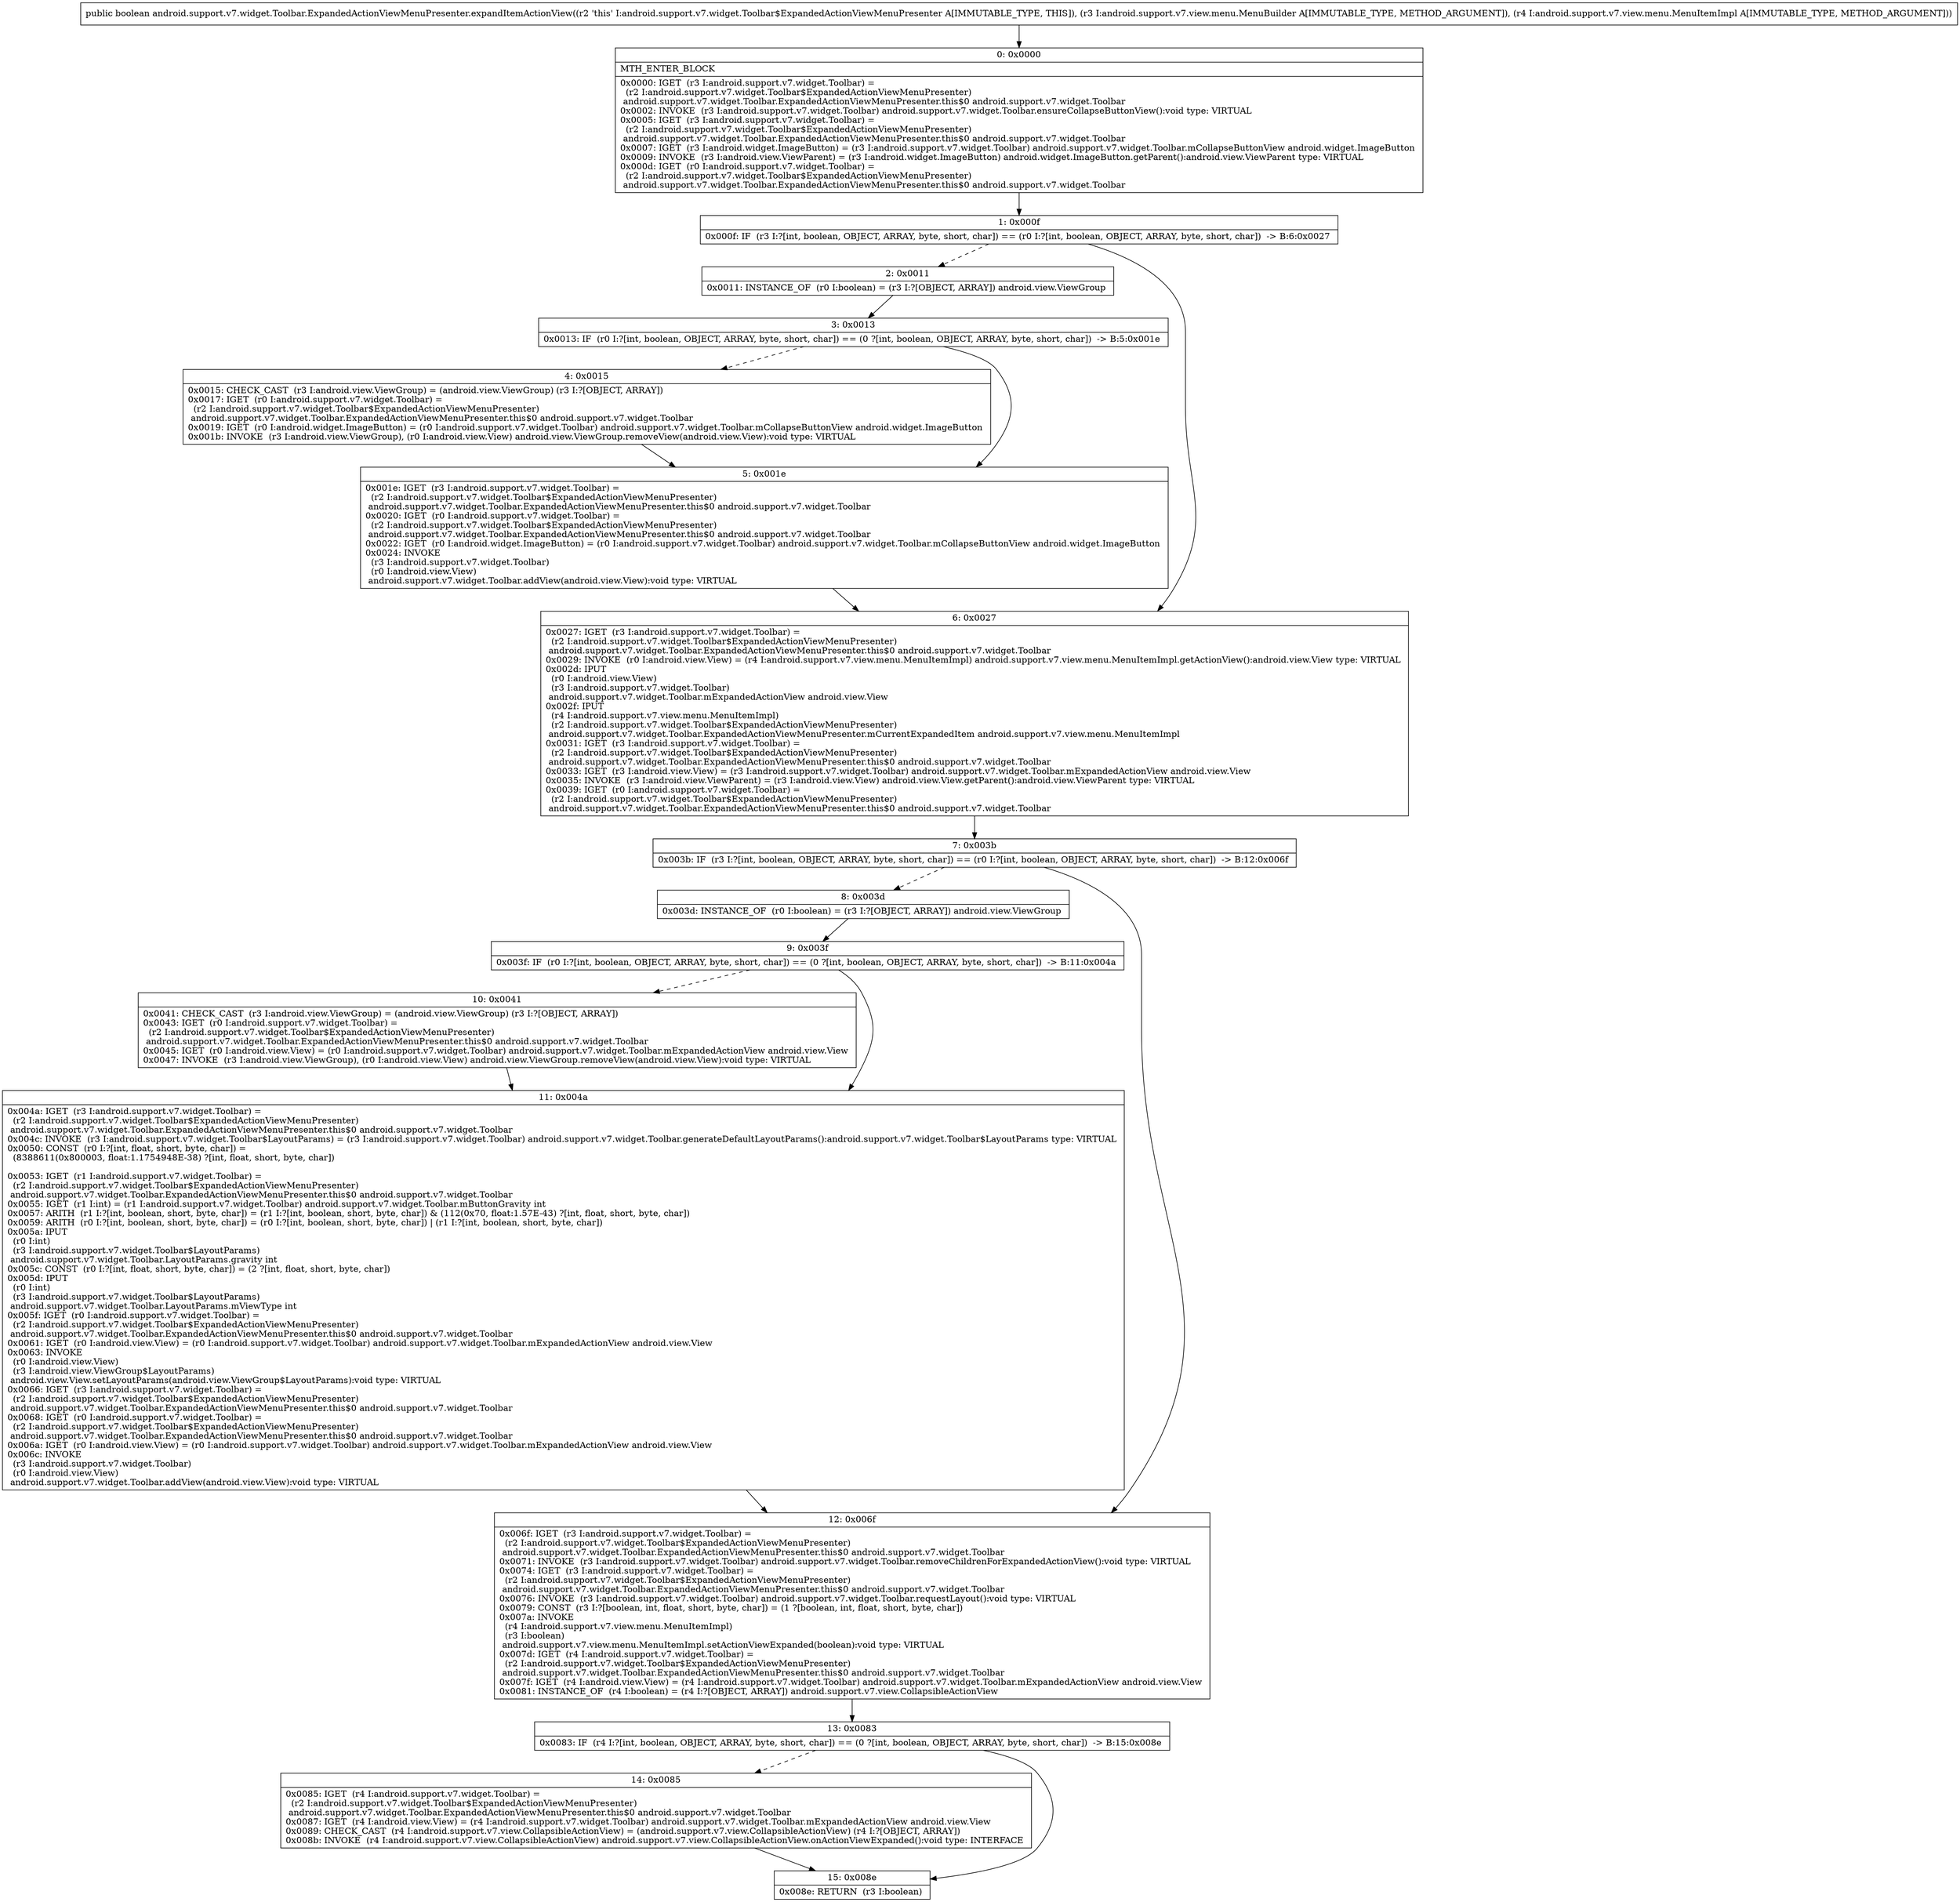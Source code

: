 digraph "CFG forandroid.support.v7.widget.Toolbar.ExpandedActionViewMenuPresenter.expandItemActionView(Landroid\/support\/v7\/view\/menu\/MenuBuilder;Landroid\/support\/v7\/view\/menu\/MenuItemImpl;)Z" {
Node_0 [shape=record,label="{0\:\ 0x0000|MTH_ENTER_BLOCK\l|0x0000: IGET  (r3 I:android.support.v7.widget.Toolbar) = \l  (r2 I:android.support.v7.widget.Toolbar$ExpandedActionViewMenuPresenter)\l android.support.v7.widget.Toolbar.ExpandedActionViewMenuPresenter.this$0 android.support.v7.widget.Toolbar \l0x0002: INVOKE  (r3 I:android.support.v7.widget.Toolbar) android.support.v7.widget.Toolbar.ensureCollapseButtonView():void type: VIRTUAL \l0x0005: IGET  (r3 I:android.support.v7.widget.Toolbar) = \l  (r2 I:android.support.v7.widget.Toolbar$ExpandedActionViewMenuPresenter)\l android.support.v7.widget.Toolbar.ExpandedActionViewMenuPresenter.this$0 android.support.v7.widget.Toolbar \l0x0007: IGET  (r3 I:android.widget.ImageButton) = (r3 I:android.support.v7.widget.Toolbar) android.support.v7.widget.Toolbar.mCollapseButtonView android.widget.ImageButton \l0x0009: INVOKE  (r3 I:android.view.ViewParent) = (r3 I:android.widget.ImageButton) android.widget.ImageButton.getParent():android.view.ViewParent type: VIRTUAL \l0x000d: IGET  (r0 I:android.support.v7.widget.Toolbar) = \l  (r2 I:android.support.v7.widget.Toolbar$ExpandedActionViewMenuPresenter)\l android.support.v7.widget.Toolbar.ExpandedActionViewMenuPresenter.this$0 android.support.v7.widget.Toolbar \l}"];
Node_1 [shape=record,label="{1\:\ 0x000f|0x000f: IF  (r3 I:?[int, boolean, OBJECT, ARRAY, byte, short, char]) == (r0 I:?[int, boolean, OBJECT, ARRAY, byte, short, char])  \-\> B:6:0x0027 \l}"];
Node_2 [shape=record,label="{2\:\ 0x0011|0x0011: INSTANCE_OF  (r0 I:boolean) = (r3 I:?[OBJECT, ARRAY]) android.view.ViewGroup \l}"];
Node_3 [shape=record,label="{3\:\ 0x0013|0x0013: IF  (r0 I:?[int, boolean, OBJECT, ARRAY, byte, short, char]) == (0 ?[int, boolean, OBJECT, ARRAY, byte, short, char])  \-\> B:5:0x001e \l}"];
Node_4 [shape=record,label="{4\:\ 0x0015|0x0015: CHECK_CAST  (r3 I:android.view.ViewGroup) = (android.view.ViewGroup) (r3 I:?[OBJECT, ARRAY]) \l0x0017: IGET  (r0 I:android.support.v7.widget.Toolbar) = \l  (r2 I:android.support.v7.widget.Toolbar$ExpandedActionViewMenuPresenter)\l android.support.v7.widget.Toolbar.ExpandedActionViewMenuPresenter.this$0 android.support.v7.widget.Toolbar \l0x0019: IGET  (r0 I:android.widget.ImageButton) = (r0 I:android.support.v7.widget.Toolbar) android.support.v7.widget.Toolbar.mCollapseButtonView android.widget.ImageButton \l0x001b: INVOKE  (r3 I:android.view.ViewGroup), (r0 I:android.view.View) android.view.ViewGroup.removeView(android.view.View):void type: VIRTUAL \l}"];
Node_5 [shape=record,label="{5\:\ 0x001e|0x001e: IGET  (r3 I:android.support.v7.widget.Toolbar) = \l  (r2 I:android.support.v7.widget.Toolbar$ExpandedActionViewMenuPresenter)\l android.support.v7.widget.Toolbar.ExpandedActionViewMenuPresenter.this$0 android.support.v7.widget.Toolbar \l0x0020: IGET  (r0 I:android.support.v7.widget.Toolbar) = \l  (r2 I:android.support.v7.widget.Toolbar$ExpandedActionViewMenuPresenter)\l android.support.v7.widget.Toolbar.ExpandedActionViewMenuPresenter.this$0 android.support.v7.widget.Toolbar \l0x0022: IGET  (r0 I:android.widget.ImageButton) = (r0 I:android.support.v7.widget.Toolbar) android.support.v7.widget.Toolbar.mCollapseButtonView android.widget.ImageButton \l0x0024: INVOKE  \l  (r3 I:android.support.v7.widget.Toolbar)\l  (r0 I:android.view.View)\l android.support.v7.widget.Toolbar.addView(android.view.View):void type: VIRTUAL \l}"];
Node_6 [shape=record,label="{6\:\ 0x0027|0x0027: IGET  (r3 I:android.support.v7.widget.Toolbar) = \l  (r2 I:android.support.v7.widget.Toolbar$ExpandedActionViewMenuPresenter)\l android.support.v7.widget.Toolbar.ExpandedActionViewMenuPresenter.this$0 android.support.v7.widget.Toolbar \l0x0029: INVOKE  (r0 I:android.view.View) = (r4 I:android.support.v7.view.menu.MenuItemImpl) android.support.v7.view.menu.MenuItemImpl.getActionView():android.view.View type: VIRTUAL \l0x002d: IPUT  \l  (r0 I:android.view.View)\l  (r3 I:android.support.v7.widget.Toolbar)\l android.support.v7.widget.Toolbar.mExpandedActionView android.view.View \l0x002f: IPUT  \l  (r4 I:android.support.v7.view.menu.MenuItemImpl)\l  (r2 I:android.support.v7.widget.Toolbar$ExpandedActionViewMenuPresenter)\l android.support.v7.widget.Toolbar.ExpandedActionViewMenuPresenter.mCurrentExpandedItem android.support.v7.view.menu.MenuItemImpl \l0x0031: IGET  (r3 I:android.support.v7.widget.Toolbar) = \l  (r2 I:android.support.v7.widget.Toolbar$ExpandedActionViewMenuPresenter)\l android.support.v7.widget.Toolbar.ExpandedActionViewMenuPresenter.this$0 android.support.v7.widget.Toolbar \l0x0033: IGET  (r3 I:android.view.View) = (r3 I:android.support.v7.widget.Toolbar) android.support.v7.widget.Toolbar.mExpandedActionView android.view.View \l0x0035: INVOKE  (r3 I:android.view.ViewParent) = (r3 I:android.view.View) android.view.View.getParent():android.view.ViewParent type: VIRTUAL \l0x0039: IGET  (r0 I:android.support.v7.widget.Toolbar) = \l  (r2 I:android.support.v7.widget.Toolbar$ExpandedActionViewMenuPresenter)\l android.support.v7.widget.Toolbar.ExpandedActionViewMenuPresenter.this$0 android.support.v7.widget.Toolbar \l}"];
Node_7 [shape=record,label="{7\:\ 0x003b|0x003b: IF  (r3 I:?[int, boolean, OBJECT, ARRAY, byte, short, char]) == (r0 I:?[int, boolean, OBJECT, ARRAY, byte, short, char])  \-\> B:12:0x006f \l}"];
Node_8 [shape=record,label="{8\:\ 0x003d|0x003d: INSTANCE_OF  (r0 I:boolean) = (r3 I:?[OBJECT, ARRAY]) android.view.ViewGroup \l}"];
Node_9 [shape=record,label="{9\:\ 0x003f|0x003f: IF  (r0 I:?[int, boolean, OBJECT, ARRAY, byte, short, char]) == (0 ?[int, boolean, OBJECT, ARRAY, byte, short, char])  \-\> B:11:0x004a \l}"];
Node_10 [shape=record,label="{10\:\ 0x0041|0x0041: CHECK_CAST  (r3 I:android.view.ViewGroup) = (android.view.ViewGroup) (r3 I:?[OBJECT, ARRAY]) \l0x0043: IGET  (r0 I:android.support.v7.widget.Toolbar) = \l  (r2 I:android.support.v7.widget.Toolbar$ExpandedActionViewMenuPresenter)\l android.support.v7.widget.Toolbar.ExpandedActionViewMenuPresenter.this$0 android.support.v7.widget.Toolbar \l0x0045: IGET  (r0 I:android.view.View) = (r0 I:android.support.v7.widget.Toolbar) android.support.v7.widget.Toolbar.mExpandedActionView android.view.View \l0x0047: INVOKE  (r3 I:android.view.ViewGroup), (r0 I:android.view.View) android.view.ViewGroup.removeView(android.view.View):void type: VIRTUAL \l}"];
Node_11 [shape=record,label="{11\:\ 0x004a|0x004a: IGET  (r3 I:android.support.v7.widget.Toolbar) = \l  (r2 I:android.support.v7.widget.Toolbar$ExpandedActionViewMenuPresenter)\l android.support.v7.widget.Toolbar.ExpandedActionViewMenuPresenter.this$0 android.support.v7.widget.Toolbar \l0x004c: INVOKE  (r3 I:android.support.v7.widget.Toolbar$LayoutParams) = (r3 I:android.support.v7.widget.Toolbar) android.support.v7.widget.Toolbar.generateDefaultLayoutParams():android.support.v7.widget.Toolbar$LayoutParams type: VIRTUAL \l0x0050: CONST  (r0 I:?[int, float, short, byte, char]) = \l  (8388611(0x800003, float:1.1754948E\-38) ?[int, float, short, byte, char])\l \l0x0053: IGET  (r1 I:android.support.v7.widget.Toolbar) = \l  (r2 I:android.support.v7.widget.Toolbar$ExpandedActionViewMenuPresenter)\l android.support.v7.widget.Toolbar.ExpandedActionViewMenuPresenter.this$0 android.support.v7.widget.Toolbar \l0x0055: IGET  (r1 I:int) = (r1 I:android.support.v7.widget.Toolbar) android.support.v7.widget.Toolbar.mButtonGravity int \l0x0057: ARITH  (r1 I:?[int, boolean, short, byte, char]) = (r1 I:?[int, boolean, short, byte, char]) & (112(0x70, float:1.57E\-43) ?[int, float, short, byte, char]) \l0x0059: ARITH  (r0 I:?[int, boolean, short, byte, char]) = (r0 I:?[int, boolean, short, byte, char]) \| (r1 I:?[int, boolean, short, byte, char]) \l0x005a: IPUT  \l  (r0 I:int)\l  (r3 I:android.support.v7.widget.Toolbar$LayoutParams)\l android.support.v7.widget.Toolbar.LayoutParams.gravity int \l0x005c: CONST  (r0 I:?[int, float, short, byte, char]) = (2 ?[int, float, short, byte, char]) \l0x005d: IPUT  \l  (r0 I:int)\l  (r3 I:android.support.v7.widget.Toolbar$LayoutParams)\l android.support.v7.widget.Toolbar.LayoutParams.mViewType int \l0x005f: IGET  (r0 I:android.support.v7.widget.Toolbar) = \l  (r2 I:android.support.v7.widget.Toolbar$ExpandedActionViewMenuPresenter)\l android.support.v7.widget.Toolbar.ExpandedActionViewMenuPresenter.this$0 android.support.v7.widget.Toolbar \l0x0061: IGET  (r0 I:android.view.View) = (r0 I:android.support.v7.widget.Toolbar) android.support.v7.widget.Toolbar.mExpandedActionView android.view.View \l0x0063: INVOKE  \l  (r0 I:android.view.View)\l  (r3 I:android.view.ViewGroup$LayoutParams)\l android.view.View.setLayoutParams(android.view.ViewGroup$LayoutParams):void type: VIRTUAL \l0x0066: IGET  (r3 I:android.support.v7.widget.Toolbar) = \l  (r2 I:android.support.v7.widget.Toolbar$ExpandedActionViewMenuPresenter)\l android.support.v7.widget.Toolbar.ExpandedActionViewMenuPresenter.this$0 android.support.v7.widget.Toolbar \l0x0068: IGET  (r0 I:android.support.v7.widget.Toolbar) = \l  (r2 I:android.support.v7.widget.Toolbar$ExpandedActionViewMenuPresenter)\l android.support.v7.widget.Toolbar.ExpandedActionViewMenuPresenter.this$0 android.support.v7.widget.Toolbar \l0x006a: IGET  (r0 I:android.view.View) = (r0 I:android.support.v7.widget.Toolbar) android.support.v7.widget.Toolbar.mExpandedActionView android.view.View \l0x006c: INVOKE  \l  (r3 I:android.support.v7.widget.Toolbar)\l  (r0 I:android.view.View)\l android.support.v7.widget.Toolbar.addView(android.view.View):void type: VIRTUAL \l}"];
Node_12 [shape=record,label="{12\:\ 0x006f|0x006f: IGET  (r3 I:android.support.v7.widget.Toolbar) = \l  (r2 I:android.support.v7.widget.Toolbar$ExpandedActionViewMenuPresenter)\l android.support.v7.widget.Toolbar.ExpandedActionViewMenuPresenter.this$0 android.support.v7.widget.Toolbar \l0x0071: INVOKE  (r3 I:android.support.v7.widget.Toolbar) android.support.v7.widget.Toolbar.removeChildrenForExpandedActionView():void type: VIRTUAL \l0x0074: IGET  (r3 I:android.support.v7.widget.Toolbar) = \l  (r2 I:android.support.v7.widget.Toolbar$ExpandedActionViewMenuPresenter)\l android.support.v7.widget.Toolbar.ExpandedActionViewMenuPresenter.this$0 android.support.v7.widget.Toolbar \l0x0076: INVOKE  (r3 I:android.support.v7.widget.Toolbar) android.support.v7.widget.Toolbar.requestLayout():void type: VIRTUAL \l0x0079: CONST  (r3 I:?[boolean, int, float, short, byte, char]) = (1 ?[boolean, int, float, short, byte, char]) \l0x007a: INVOKE  \l  (r4 I:android.support.v7.view.menu.MenuItemImpl)\l  (r3 I:boolean)\l android.support.v7.view.menu.MenuItemImpl.setActionViewExpanded(boolean):void type: VIRTUAL \l0x007d: IGET  (r4 I:android.support.v7.widget.Toolbar) = \l  (r2 I:android.support.v7.widget.Toolbar$ExpandedActionViewMenuPresenter)\l android.support.v7.widget.Toolbar.ExpandedActionViewMenuPresenter.this$0 android.support.v7.widget.Toolbar \l0x007f: IGET  (r4 I:android.view.View) = (r4 I:android.support.v7.widget.Toolbar) android.support.v7.widget.Toolbar.mExpandedActionView android.view.View \l0x0081: INSTANCE_OF  (r4 I:boolean) = (r4 I:?[OBJECT, ARRAY]) android.support.v7.view.CollapsibleActionView \l}"];
Node_13 [shape=record,label="{13\:\ 0x0083|0x0083: IF  (r4 I:?[int, boolean, OBJECT, ARRAY, byte, short, char]) == (0 ?[int, boolean, OBJECT, ARRAY, byte, short, char])  \-\> B:15:0x008e \l}"];
Node_14 [shape=record,label="{14\:\ 0x0085|0x0085: IGET  (r4 I:android.support.v7.widget.Toolbar) = \l  (r2 I:android.support.v7.widget.Toolbar$ExpandedActionViewMenuPresenter)\l android.support.v7.widget.Toolbar.ExpandedActionViewMenuPresenter.this$0 android.support.v7.widget.Toolbar \l0x0087: IGET  (r4 I:android.view.View) = (r4 I:android.support.v7.widget.Toolbar) android.support.v7.widget.Toolbar.mExpandedActionView android.view.View \l0x0089: CHECK_CAST  (r4 I:android.support.v7.view.CollapsibleActionView) = (android.support.v7.view.CollapsibleActionView) (r4 I:?[OBJECT, ARRAY]) \l0x008b: INVOKE  (r4 I:android.support.v7.view.CollapsibleActionView) android.support.v7.view.CollapsibleActionView.onActionViewExpanded():void type: INTERFACE \l}"];
Node_15 [shape=record,label="{15\:\ 0x008e|0x008e: RETURN  (r3 I:boolean) \l}"];
MethodNode[shape=record,label="{public boolean android.support.v7.widget.Toolbar.ExpandedActionViewMenuPresenter.expandItemActionView((r2 'this' I:android.support.v7.widget.Toolbar$ExpandedActionViewMenuPresenter A[IMMUTABLE_TYPE, THIS]), (r3 I:android.support.v7.view.menu.MenuBuilder A[IMMUTABLE_TYPE, METHOD_ARGUMENT]), (r4 I:android.support.v7.view.menu.MenuItemImpl A[IMMUTABLE_TYPE, METHOD_ARGUMENT])) }"];
MethodNode -> Node_0;
Node_0 -> Node_1;
Node_1 -> Node_2[style=dashed];
Node_1 -> Node_6;
Node_2 -> Node_3;
Node_3 -> Node_4[style=dashed];
Node_3 -> Node_5;
Node_4 -> Node_5;
Node_5 -> Node_6;
Node_6 -> Node_7;
Node_7 -> Node_8[style=dashed];
Node_7 -> Node_12;
Node_8 -> Node_9;
Node_9 -> Node_10[style=dashed];
Node_9 -> Node_11;
Node_10 -> Node_11;
Node_11 -> Node_12;
Node_12 -> Node_13;
Node_13 -> Node_14[style=dashed];
Node_13 -> Node_15;
Node_14 -> Node_15;
}


